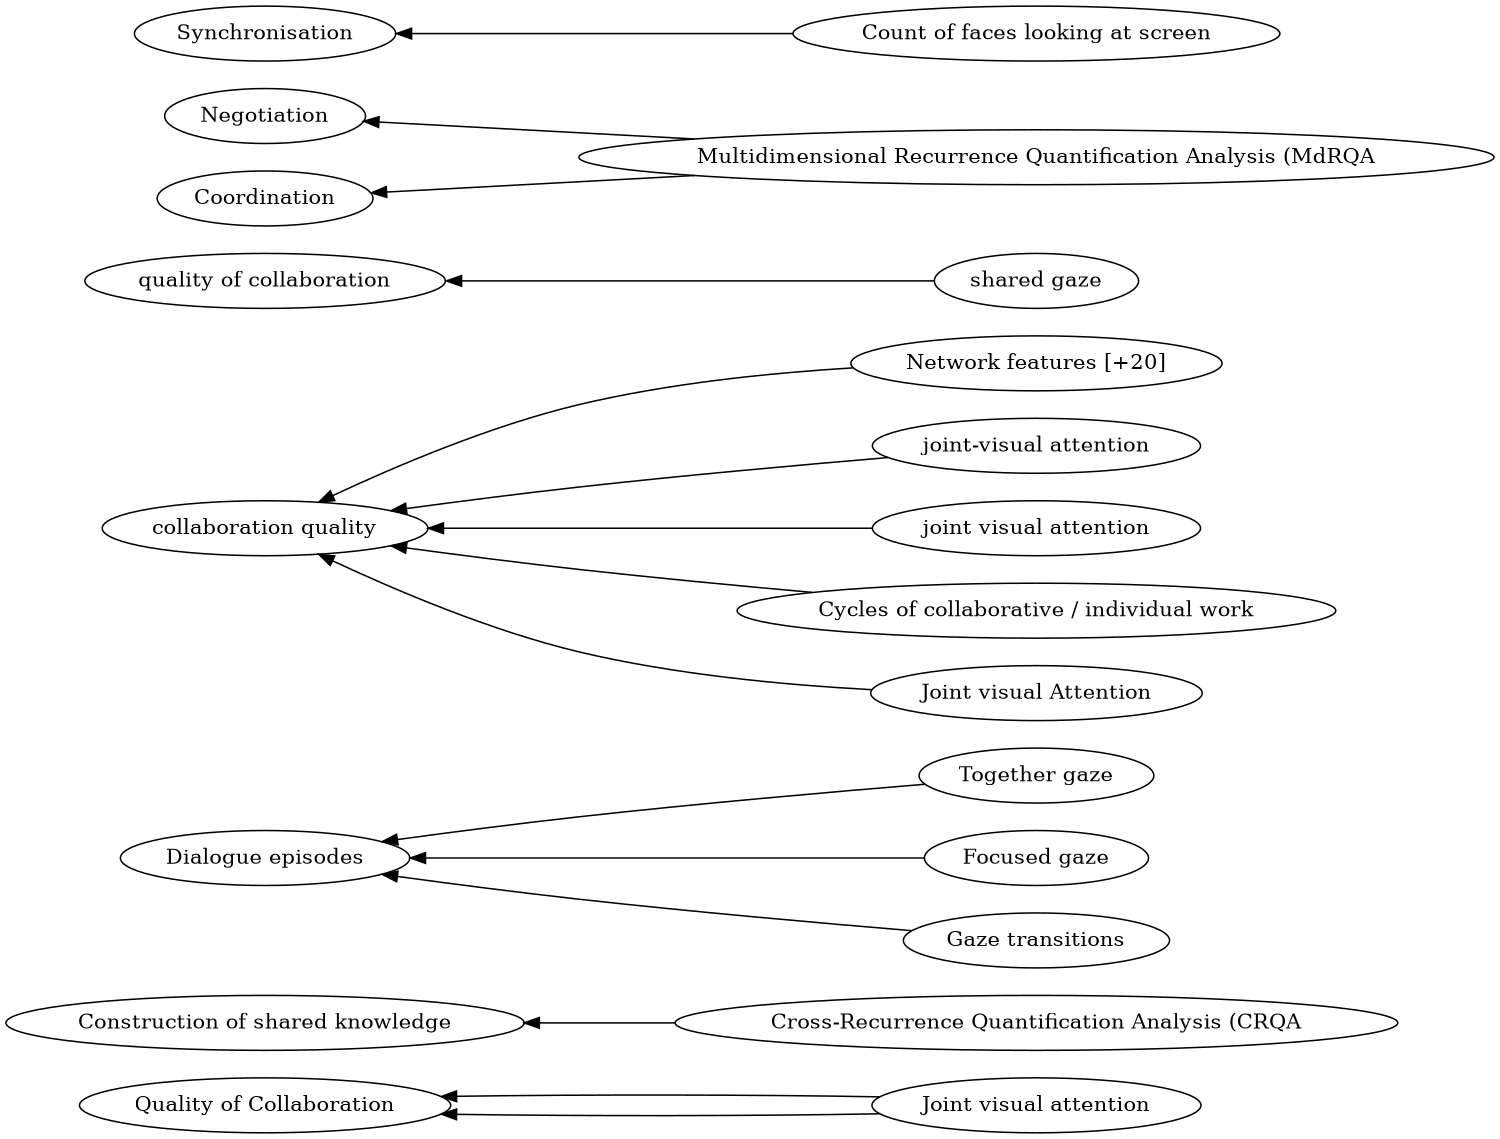 digraph Test {
	rankdir=RL
	size="10,10"
	overlap=false
	splines=true
	{rank=same; "Joint visual attention" "Cross-Recurrence Quantification Analysis (CRQA" "Together gaze" "Network features [+20]" "shared gaze" "joint-visual attention" "joint visual attention" "Multidimensional Recurrence Quantification Analysis (MdRQA" "Focused gaze" "Count of faces looking at screen" "Cycles of collaborative / individual work" "Joint visual Attention" "Gaze transitions";}
	{rank=same; "Quality of Collaboration" "Negotiation" "quality of collaboration" "collaboration quality" "Construction of shared knowledge" "Synchronisation" "Coordination" "Dialogue episodes";}
	"Focused gaze" [href="https://scholar.google.com/scholar?hl=en&q=Understanding%20collaborative%20program%20comprehension:%20Interlacing%20gaze%20and%20dialogues"]
	"Focused gaze" -> "Dialogue episodes"
	"Together gaze" [href="https://scholar.google.com/scholar?hl=en&q=Understanding%20collaborative%20program%20comprehension:%20Interlacing%20gaze%20and%20dialogues"]
	"Together gaze" -> "Dialogue episodes"
	"Gaze transitions" [href="https://scholar.google.com/scholar?hl=en&q=Understanding%20collaborative%20program%20comprehension:%20Interlacing%20gaze%20and%20dialogues"]
	"Gaze transitions" -> "Dialogue episodes"
	"Joint visual attention" [href="https://scholar.google.com/scholar?hl=en&q=Using%20Eye-Tracking%20Technology%20to%20Support%20Visual%20Coordination%20in%20Collaborative%20Problem-Solving%20Groups"]
	"Joint visual attention" -> "Quality of Collaboration"
	"Joint visual attention" [href="https://scholar.google.com/scholar?hl=en&q=The%20Effect%20of%20Mutual%20Gaze%20Perception%20on%20Students’%20Verbal%20Coordination"]
	"Joint visual attention" -> "Quality of Collaboration"
	"Joint visual Attention" [href="https://scholar.google.com/scholar?hl=en&q=Leveraging%20Mobile%20Eye-Trackers%20to%20Capture%20Joint%20Visual%20Attention%20in%20Co-Located%20Collaborative%20Learning"]
	"Joint visual Attention" -> "collaboration quality"
	"Cycles of collaborative / individual work" [href="https://scholar.google.com/scholar?hl=en&q=Leveraging%20Mobile%20Eye-Trackers%20to%20Capture%20Joint%20Visual%20Attention%20in%20Co-Located%20Collaborative%20Learning"]
	"Cycles of collaborative / individual work" -> "collaboration quality"
	"Cross-Recurrence Quantification Analysis (CRQA" [href="https://scholar.google.com/scholar?hl=en&q=Dynamics%20of%20Visual%20Attention%20in%20Multiparty%20Collaborative%20Problem%20Solving%20using%20Multidimensional%20Recurrence%20Quantification%20Analysis"]
	"Cross-Recurrence Quantification Analysis (CRQA" -> "Construction of shared knowledge"
	"Multidimensional Recurrence Quantification Analysis (MdRQA" [href="https://scholar.google.com/scholar?hl=en&q=Dynamics%20of%20Visual%20Attention%20in%20Multiparty%20Collaborative%20Problem%20Solving%20using%20Multidimensional%20Recurrence%20Quantification%20Analysis"]
	"Multidimensional Recurrence Quantification Analysis (MdRQA" -> Negotiation
	"Multidimensional Recurrence Quantification Analysis (MdRQA" [href="https://scholar.google.com/scholar?hl=en&q=Dynamics%20of%20Visual%20Attention%20in%20Multiparty%20Collaborative%20Problem%20Solving%20using%20Multidimensional%20Recurrence%20Quantification%20Analysis"]
	"Multidimensional Recurrence Quantification Analysis (MdRQA" -> Coordination
	"Count of faces looking at screen" [href="https://scholar.google.com/scholar?hl=en&q=Using%20Multimodal%20Learning%20Analytics%20to%20Identify%20Aspects%20of%20Collaboration%20in%20Project-Based%20Learning"]
	"Count of faces looking at screen" -> Synchronisation
	"Network features [+20]" [href="https://scholar.google.com/scholar?hl=en&q=Toward%20Collaboration%20Sensing"]
	"Network features [+20]" -> "collaboration quality"
	"joint-visual attention" [href="https://scholar.google.com/scholar?hl=en&q=Unpacking%20Collaborative%20Learning%20Processes%20during%20Hands-on%20Activities%20using%20Mobile%20Eye-Trackers"]
	"joint-visual attention" -> "collaboration quality"
	"joint visual attention" [href="https://scholar.google.com/scholar?hl=en&q=3D%20Tangibles%20Facilitate%20Joint%20Visual%20Attention%20in%20Dyads"]
	"joint visual attention" -> "collaboration quality"
	"shared gaze" [href="https://scholar.google.com/scholar?hl=en&q=Effects%20of%20Shared%20Gaze%20on%20Audio-%20Versus%20Text-Based%20Remote%20Collaborations"]
	"shared gaze" -> "quality of collaboration"
}
